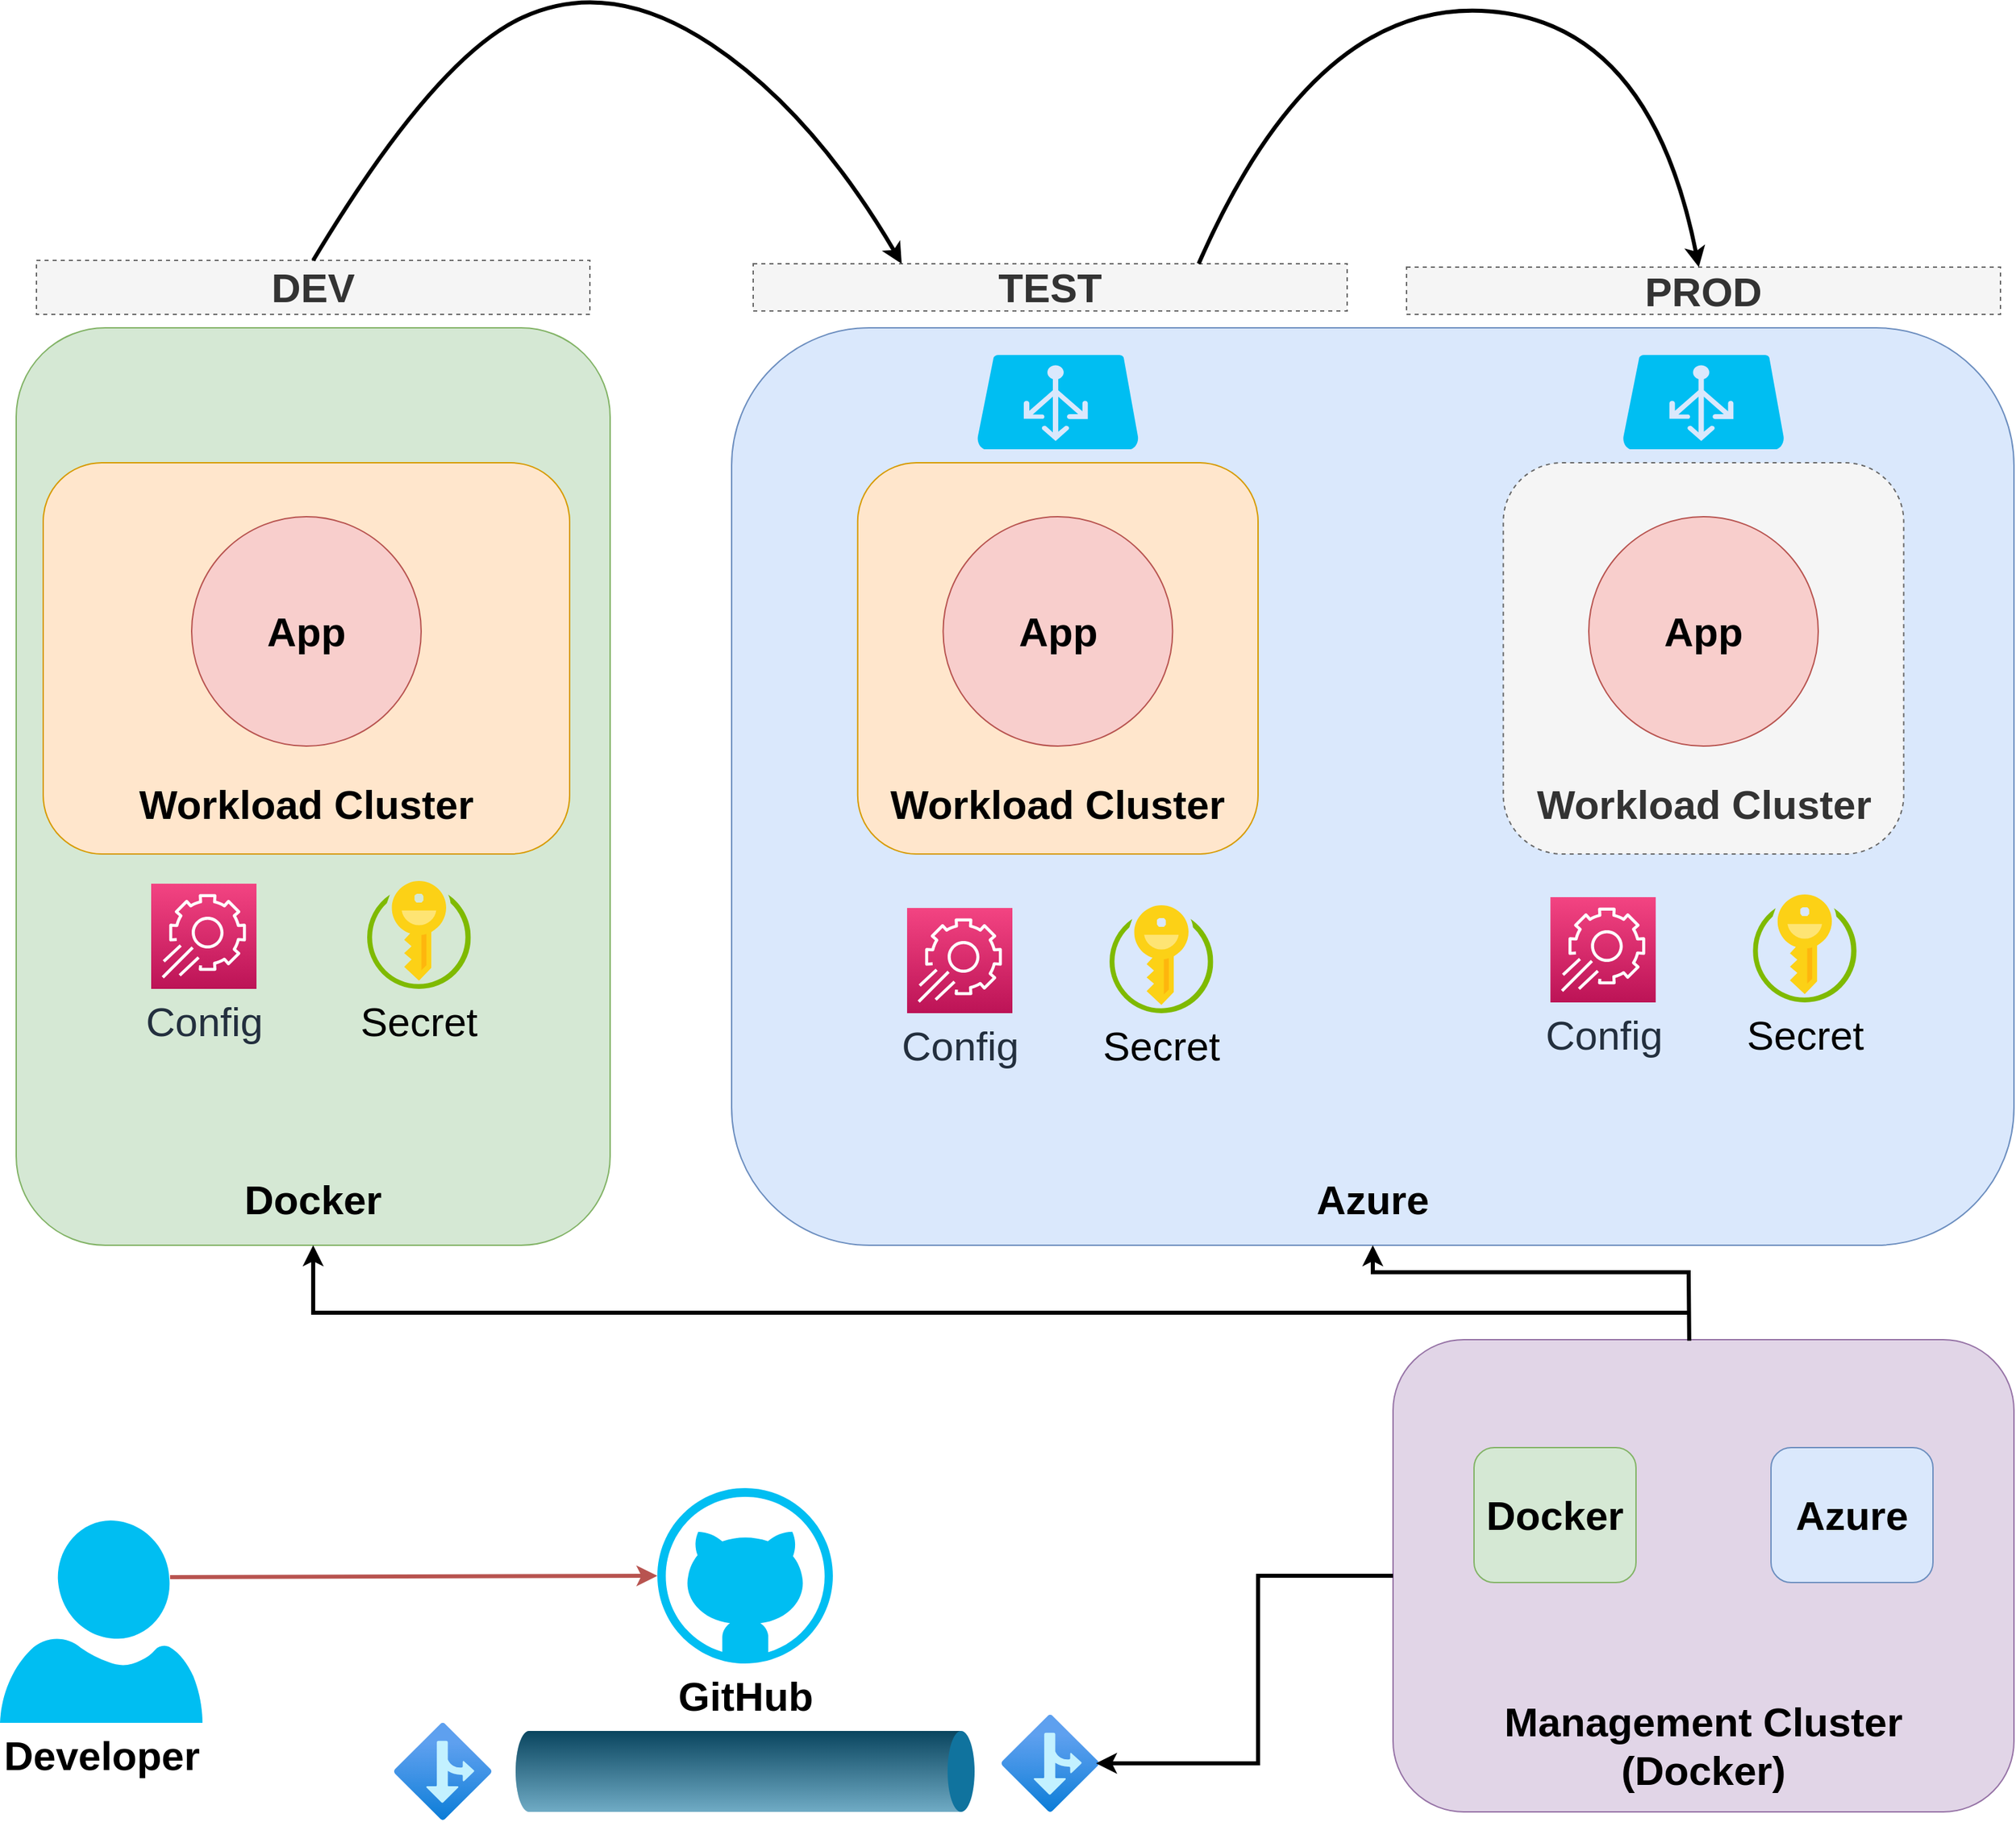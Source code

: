 <mxfile>
    <diagram id="ytZsdIZ77aCjLGpFkqiG" name="Demo">
        <mxGraphModel dx="2820" dy="2472" grid="1" gridSize="10" guides="1" tooltips="1" connect="1" arrows="1" fold="1" page="1" pageScale="1" pageWidth="1654" pageHeight="1169" background="#FFFFFF" math="0" shadow="0">
            <root>
                <mxCell id="0"/>
                <mxCell id="1" parent="0"/>
                <mxCell id="3" value="&lt;br&gt;&lt;br&gt;&lt;br&gt;&lt;br&gt;&lt;br&gt;&lt;br&gt;&lt;br&gt;&lt;br&gt;&lt;br&gt;&lt;br&gt;&lt;br&gt;&lt;br&gt;&lt;br&gt;&lt;br&gt;&lt;br&gt;&lt;br&gt;&lt;br&gt;Azure" style="rounded=1;whiteSpace=wrap;html=1;fillColor=#dae8fc;strokeColor=#6c8ebf;labelPosition=center;verticalLabelPosition=middle;align=center;verticalAlign=middle;fontSize=30;fontStyle=1" vertex="1" parent="1">
                    <mxGeometry x="610" y="50" width="950" height="680" as="geometry"/>
                </mxCell>
                <mxCell id="2" value="&lt;br&gt;&lt;br&gt;&lt;br&gt;&lt;br&gt;&lt;br&gt;&lt;br&gt;&lt;br&gt;Management Cluster&lt;br style=&quot;font-size: 30px&quot;&gt;(Docker)" style="rounded=1;whiteSpace=wrap;html=1;fillColor=#e1d5e7;strokeColor=#9673a6;labelPosition=center;verticalLabelPosition=middle;align=center;verticalAlign=middle;fontSize=30;fontStyle=1" vertex="1" parent="1">
                    <mxGeometry x="1100" y="800" width="460" height="350" as="geometry"/>
                </mxCell>
                <mxCell id="4" value="&lt;br style=&quot;font-size: 30px;&quot;&gt;&lt;br style=&quot;font-size: 30px;&quot;&gt;&lt;br style=&quot;font-size: 30px;&quot;&gt;&lt;br style=&quot;font-size: 30px;&quot;&gt;&lt;br style=&quot;font-size: 30px;&quot;&gt;&lt;br style=&quot;font-size: 30px;&quot;&gt;Workload Cluster" style="rounded=1;whiteSpace=wrap;html=1;fillColor=#ffe6cc;strokeColor=#d79b00;labelPosition=center;verticalLabelPosition=middle;align=center;verticalAlign=middle;fontSize=30;fontStyle=1" vertex="1" parent="1">
                    <mxGeometry x="703.4" y="150" width="296.6" height="290" as="geometry"/>
                </mxCell>
                <mxCell id="6" value="App" style="ellipse;whiteSpace=wrap;html=1;aspect=fixed;fillColor=#f8cecc;strokeColor=#b85450;fontSize=30;fontStyle=1" vertex="1" parent="1">
                    <mxGeometry x="766.7" y="190" width="170" height="170" as="geometry"/>
                </mxCell>
                <mxCell id="7" value="GitHub" style="verticalLabelPosition=bottom;html=1;verticalAlign=top;align=center;strokeColor=none;fillColor=#00BEF2;shape=mxgraph.azure.github_code;pointerEvents=1;fontSize=30;fontStyle=1" vertex="1" parent="1">
                    <mxGeometry x="555" y="910" width="130" height="130" as="geometry"/>
                </mxCell>
                <mxCell id="8" value="" style="verticalLabelPosition=bottom;verticalAlign=top;html=1;shape=mxgraph.infographic.cylinder;fillColor=#10739E;strokeColor=none;fontSize=30;direction=south;fontStyle=1" vertex="1" parent="1">
                    <mxGeometry x="450" y="1090" width="340" height="60" as="geometry"/>
                </mxCell>
                <mxCell id="11" value="&lt;br&gt;&lt;br&gt;&lt;br&gt;&lt;br&gt;&lt;br&gt;&lt;br&gt;&lt;br&gt;&lt;br&gt;&lt;br&gt;&lt;br&gt;&lt;br&gt;&lt;br&gt;&lt;br&gt;&lt;br&gt;&lt;br&gt;&lt;br&gt;&lt;br&gt;Docker" style="rounded=1;whiteSpace=wrap;html=1;fillColor=#d5e8d4;strokeColor=#82b366;labelPosition=center;verticalLabelPosition=middle;align=center;verticalAlign=middle;fontSize=30;fontStyle=1" vertex="1" parent="1">
                    <mxGeometry x="80" y="50" width="440" height="680" as="geometry"/>
                </mxCell>
                <mxCell id="10" value="Developer" style="verticalLabelPosition=bottom;html=1;verticalAlign=top;align=center;strokeColor=none;fillColor=#00BEF2;shape=mxgraph.azure.user;fontSize=30;fontStyle=1" vertex="1" parent="1">
                    <mxGeometry x="68" y="934" width="150" height="150" as="geometry"/>
                </mxCell>
                <mxCell id="12" value="&lt;br style=&quot;font-size: 30px;&quot;&gt;&lt;br style=&quot;font-size: 30px;&quot;&gt;&lt;br style=&quot;font-size: 30px;&quot;&gt;&lt;br style=&quot;font-size: 30px;&quot;&gt;&lt;br style=&quot;font-size: 30px;&quot;&gt;&lt;br style=&quot;font-size: 30px;&quot;&gt;Workload Cluster" style="rounded=1;whiteSpace=wrap;html=1;fillColor=#ffe6cc;strokeColor=#d79b00;labelPosition=center;verticalLabelPosition=middle;align=center;verticalAlign=middle;fontSize=30;fontStyle=1" vertex="1" parent="1">
                    <mxGeometry x="100" y="150" width="390" height="290" as="geometry"/>
                </mxCell>
                <mxCell id="13" value="App" style="ellipse;whiteSpace=wrap;html=1;aspect=fixed;fillColor=#f8cecc;strokeColor=#b85450;fontSize=30;fontStyle=1" vertex="1" parent="1">
                    <mxGeometry x="210" y="190" width="170" height="170" as="geometry"/>
                </mxCell>
                <mxCell id="14" value="Config" style="sketch=0;points=[[0,0,0],[0.25,0,0],[0.5,0,0],[0.75,0,0],[1,0,0],[0,1,0],[0.25,1,0],[0.5,1,0],[0.75,1,0],[1,1,0],[0,0.25,0],[0,0.5,0],[0,0.75,0],[1,0.25,0],[1,0.5,0],[1,0.75,0]];points=[[0,0,0],[0.25,0,0],[0.5,0,0],[0.75,0,0],[1,0,0],[0,1,0],[0.25,1,0],[0.5,1,0],[0.75,1,0],[1,1,0],[0,0.25,0],[0,0.5,0],[0,0.75,0],[1,0.25,0],[1,0.5,0],[1,0.75,0]];outlineConnect=0;fontColor=#232F3E;gradientColor=#F34482;gradientDirection=north;fillColor=#BC1356;strokeColor=#ffffff;dashed=0;verticalLabelPosition=bottom;verticalAlign=top;align=center;html=1;fontSize=30;fontStyle=0;aspect=fixed;shape=mxgraph.aws4.resourceIcon;resIcon=mxgraph.aws4.app_config;labelBackgroundColor=none;" vertex="1" parent="1">
                    <mxGeometry x="180" y="462" width="78" height="78" as="geometry"/>
                </mxCell>
                <mxCell id="15" value="Secret" style="sketch=0;aspect=fixed;html=1;points=[];align=center;image;fontSize=30;image=img/lib/mscae/Key_Vaults.svg;labelBackgroundColor=none;fontStyle=0" vertex="1" parent="1">
                    <mxGeometry x="890" y="478" width="76.8" height="80" as="geometry"/>
                </mxCell>
                <mxCell id="16" value="" style="verticalLabelPosition=bottom;html=1;verticalAlign=top;align=center;strokeColor=none;fillColor=#00BEF2;shape=mxgraph.azure.azure_load_balancer;fontSize=30;fontStyle=1" vertex="1" parent="1">
                    <mxGeometry x="1270" y="70" width="120" height="70" as="geometry"/>
                </mxCell>
                <mxCell id="18" value="Secret" style="sketch=0;aspect=fixed;html=1;points=[];align=center;image;fontSize=30;image=img/lib/mscae/Key_Vaults.svg;labelBackgroundColor=none;fontStyle=0" vertex="1" parent="1">
                    <mxGeometry x="340.0" y="460" width="76.8" height="80" as="geometry"/>
                </mxCell>
                <mxCell id="19" value="Config" style="sketch=0;points=[[0,0,0],[0.25,0,0],[0.5,0,0],[0.75,0,0],[1,0,0],[0,1,0],[0.25,1,0],[0.5,1,0],[0.75,1,0],[1,1,0],[0,0.25,0],[0,0.5,0],[0,0.75,0],[1,0.25,0],[1,0.5,0],[1,0.75,0]];points=[[0,0,0],[0.25,0,0],[0.5,0,0],[0.75,0,0],[1,0,0],[0,1,0],[0.25,1,0],[0.5,1,0],[0.75,1,0],[1,1,0],[0,0.25,0],[0,0.5,0],[0,0.75,0],[1,0.25,0],[1,0.5,0],[1,0.75,0]];outlineConnect=0;fontColor=#232F3E;gradientColor=#F34482;gradientDirection=north;fillColor=#BC1356;strokeColor=#ffffff;dashed=0;verticalLabelPosition=bottom;verticalAlign=top;align=center;html=1;fontSize=30;fontStyle=0;aspect=fixed;shape=mxgraph.aws4.resourceIcon;resIcon=mxgraph.aws4.app_config;labelBackgroundColor=none;" vertex="1" parent="1">
                    <mxGeometry x="740" y="480" width="78" height="78" as="geometry"/>
                </mxCell>
                <mxCell id="20" value="" style="endArrow=classic;html=1;fontSize=30;entryX=0.5;entryY=1;entryDx=0;entryDy=0;rounded=0;strokeWidth=3;fontStyle=1" edge="1" parent="1" target="11">
                    <mxGeometry width="50" height="50" relative="1" as="geometry">
                        <mxPoint x="1320" y="780" as="sourcePoint"/>
                        <mxPoint x="1050" y="810" as="targetPoint"/>
                        <Array as="points">
                            <mxPoint x="300" y="780"/>
                        </Array>
                    </mxGeometry>
                </mxCell>
                <mxCell id="21" value="" style="endArrow=classic;html=1;fontSize=30;entryX=0.5;entryY=1;entryDx=0;entryDy=0;exitX=0.477;exitY=0.002;exitDx=0;exitDy=0;exitPerimeter=0;rounded=0;strokeWidth=3;fontStyle=1" edge="1" parent="1" source="2" target="3">
                    <mxGeometry width="50" height="50" relative="1" as="geometry">
                        <mxPoint x="940" y="890" as="sourcePoint"/>
                        <mxPoint x="990" y="840" as="targetPoint"/>
                        <Array as="points">
                            <mxPoint x="1319" y="750"/>
                            <mxPoint x="1085" y="750"/>
                        </Array>
                    </mxGeometry>
                </mxCell>
                <mxCell id="23" value="" style="endArrow=classic;html=1;rounded=0;fontSize=30;entryX=0;entryY=0.5;entryDx=0;entryDy=0;entryPerimeter=0;exitX=0.84;exitY=0.28;exitDx=0;exitDy=0;exitPerimeter=0;strokeWidth=3;fontStyle=1;fillColor=#f8cecc;strokeColor=#b85450;" edge="1" parent="1" source="10" target="7">
                    <mxGeometry width="50" height="50" relative="1" as="geometry">
                        <mxPoint x="220" y="1000" as="sourcePoint"/>
                        <mxPoint x="430" y="910" as="targetPoint"/>
                    </mxGeometry>
                </mxCell>
                <mxCell id="25" value="" style="aspect=fixed;html=1;points=[];align=center;image;fontSize=12;image=img/lib/azure2/general/Branch.svg;labelBackgroundColor=none;fontStyle=1" vertex="1" parent="1">
                    <mxGeometry x="360" y="1084" width="72" height="72" as="geometry"/>
                </mxCell>
                <mxCell id="26" value="" style="aspect=fixed;html=1;points=[];align=center;image;fontSize=12;image=img/lib/azure2/general/Branch.svg;labelBackgroundColor=none;fontStyle=1" vertex="1" parent="1">
                    <mxGeometry x="810" y="1078" width="72" height="72" as="geometry"/>
                </mxCell>
                <mxCell id="28" value="" style="endArrow=classic;html=1;rounded=0;fontSize=30;strokeWidth=3;exitX=0;exitY=0.5;exitDx=0;exitDy=0;fontStyle=1" edge="1" parent="1" source="2">
                    <mxGeometry width="50" height="50" relative="1" as="geometry">
                        <mxPoint x="870" y="960" as="sourcePoint"/>
                        <mxPoint x="880" y="1114" as="targetPoint"/>
                        <Array as="points">
                            <mxPoint x="1000" y="975"/>
                            <mxPoint x="1000" y="1114"/>
                        </Array>
                    </mxGeometry>
                </mxCell>
                <mxCell id="29" value="Docker" style="rounded=1;whiteSpace=wrap;html=1;labelBackgroundColor=none;fontSize=30;fillColor=#d5e8d4;strokeColor=#82b366;fontStyle=1" vertex="1" parent="1">
                    <mxGeometry x="1160" y="880" width="120" height="100" as="geometry"/>
                </mxCell>
                <mxCell id="31" value="Azure" style="rounded=1;whiteSpace=wrap;html=1;labelBackgroundColor=none;fontSize=30;fillColor=#dae8fc;strokeColor=#6c8ebf;fontStyle=1" vertex="1" parent="1">
                    <mxGeometry x="1380" y="880" width="120" height="100" as="geometry"/>
                </mxCell>
                <mxCell id="32" value="&lt;br style=&quot;font-size: 30px;&quot;&gt;&lt;br style=&quot;font-size: 30px;&quot;&gt;&lt;br style=&quot;font-size: 30px;&quot;&gt;&lt;br style=&quot;font-size: 30px;&quot;&gt;&lt;br style=&quot;font-size: 30px;&quot;&gt;&lt;br style=&quot;font-size: 30px;&quot;&gt;Workload Cluster" style="rounded=1;whiteSpace=wrap;html=1;fillColor=#f5f5f5;strokeColor=#666666;labelPosition=center;verticalLabelPosition=middle;align=center;verticalAlign=middle;fontSize=30;fontStyle=1;dashed=1;fontColor=#333333;" vertex="1" parent="1">
                    <mxGeometry x="1181.7" y="150" width="296.6" height="290" as="geometry"/>
                </mxCell>
                <mxCell id="33" value="App" style="ellipse;whiteSpace=wrap;html=1;aspect=fixed;fillColor=#f8cecc;strokeColor=#b85450;fontSize=30;fontStyle=1" vertex="1" parent="1">
                    <mxGeometry x="1245" y="190" width="170" height="170" as="geometry"/>
                </mxCell>
                <mxCell id="34" value="Secret" style="sketch=0;aspect=fixed;html=1;points=[];align=center;image;fontSize=30;image=img/lib/mscae/Key_Vaults.svg;labelBackgroundColor=none;fontStyle=0" vertex="1" parent="1">
                    <mxGeometry x="1366.6" y="470" width="76.8" height="80" as="geometry"/>
                </mxCell>
                <mxCell id="35" value="Config" style="sketch=0;points=[[0,0,0],[0.25,0,0],[0.5,0,0],[0.75,0,0],[1,0,0],[0,1,0],[0.25,1,0],[0.5,1,0],[0.75,1,0],[1,1,0],[0,0.25,0],[0,0.5,0],[0,0.75,0],[1,0.25,0],[1,0.5,0],[1,0.75,0]];points=[[0,0,0],[0.25,0,0],[0.5,0,0],[0.75,0,0],[1,0,0],[0,1,0],[0.25,1,0],[0.5,1,0],[0.75,1,0],[1,1,0],[0,0.25,0],[0,0.5,0],[0,0.75,0],[1,0.25,0],[1,0.5,0],[1,0.75,0]];outlineConnect=0;fontColor=#232F3E;gradientColor=#F34482;gradientDirection=north;fillColor=#BC1356;strokeColor=#ffffff;dashed=0;verticalLabelPosition=bottom;verticalAlign=top;align=center;html=1;fontSize=30;fontStyle=0;aspect=fixed;shape=mxgraph.aws4.resourceIcon;resIcon=mxgraph.aws4.app_config;labelBackgroundColor=none;" vertex="1" parent="1">
                    <mxGeometry x="1216.6" y="472" width="78" height="78" as="geometry"/>
                </mxCell>
                <mxCell id="36" value="" style="verticalLabelPosition=bottom;html=1;verticalAlign=top;align=center;strokeColor=none;fillColor=#00BEF2;shape=mxgraph.azure.azure_load_balancer;fontSize=30;fontStyle=1" vertex="1" parent="1">
                    <mxGeometry x="791.7" y="70" width="120" height="70" as="geometry"/>
                </mxCell>
                <mxCell id="37" value="DEV" style="rounded=0;whiteSpace=wrap;html=1;dashed=1;labelBackgroundColor=none;fontSize=30;fontStyle=1;fillColor=#f5f5f5;fontColor=#333333;strokeColor=#666666;" vertex="1" parent="1">
                    <mxGeometry x="95" width="410" height="40" as="geometry"/>
                </mxCell>
                <mxCell id="38" value="TEST" style="rounded=0;whiteSpace=wrap;html=1;dashed=1;labelBackgroundColor=none;fontSize=30;fontStyle=1;fillColor=#f5f5f5;fontColor=#333333;strokeColor=#666666;" vertex="1" parent="1">
                    <mxGeometry x="626" y="2.5" width="440" height="35" as="geometry"/>
                </mxCell>
                <mxCell id="39" value="PROD" style="rounded=0;whiteSpace=wrap;html=1;dashed=1;labelBackgroundColor=none;fontSize=30;fontStyle=1;fillColor=#f5f5f5;fontColor=#333333;strokeColor=#666666;" vertex="1" parent="1">
                    <mxGeometry x="1110" y="5" width="440" height="35" as="geometry"/>
                </mxCell>
                <mxCell id="40" value="" style="curved=1;endArrow=classic;html=1;rounded=0;fontSize=30;strokeWidth=3;exitX=0.5;exitY=0;exitDx=0;exitDy=0;entryX=0.25;entryY=0;entryDx=0;entryDy=0;fontStyle=1" edge="1" parent="1" source="37" target="38">
                    <mxGeometry width="50" height="50" relative="1" as="geometry">
                        <mxPoint x="290" y="-200" as="sourcePoint"/>
                        <mxPoint x="340" y="-250" as="targetPoint"/>
                        <Array as="points">
                            <mxPoint x="390" y="-150"/>
                            <mxPoint x="520" y="-210"/>
                            <mxPoint x="670" y="-110"/>
                        </Array>
                    </mxGeometry>
                </mxCell>
                <mxCell id="42" value="" style="curved=1;endArrow=classic;html=1;rounded=0;fontSize=30;strokeWidth=3;exitX=0.75;exitY=0;exitDx=0;exitDy=0;fontStyle=1" edge="1" parent="1" source="38" target="39">
                    <mxGeometry width="50" height="50" relative="1" as="geometry">
                        <mxPoint x="1330" y="-240" as="sourcePoint"/>
                        <mxPoint x="1380" y="-290" as="targetPoint"/>
                        <Array as="points">
                            <mxPoint x="1040" y="-190"/>
                            <mxPoint x="1290" y="-180"/>
                        </Array>
                    </mxGeometry>
                </mxCell>
            </root>
        </mxGraphModel>
    </diagram>
</mxfile>